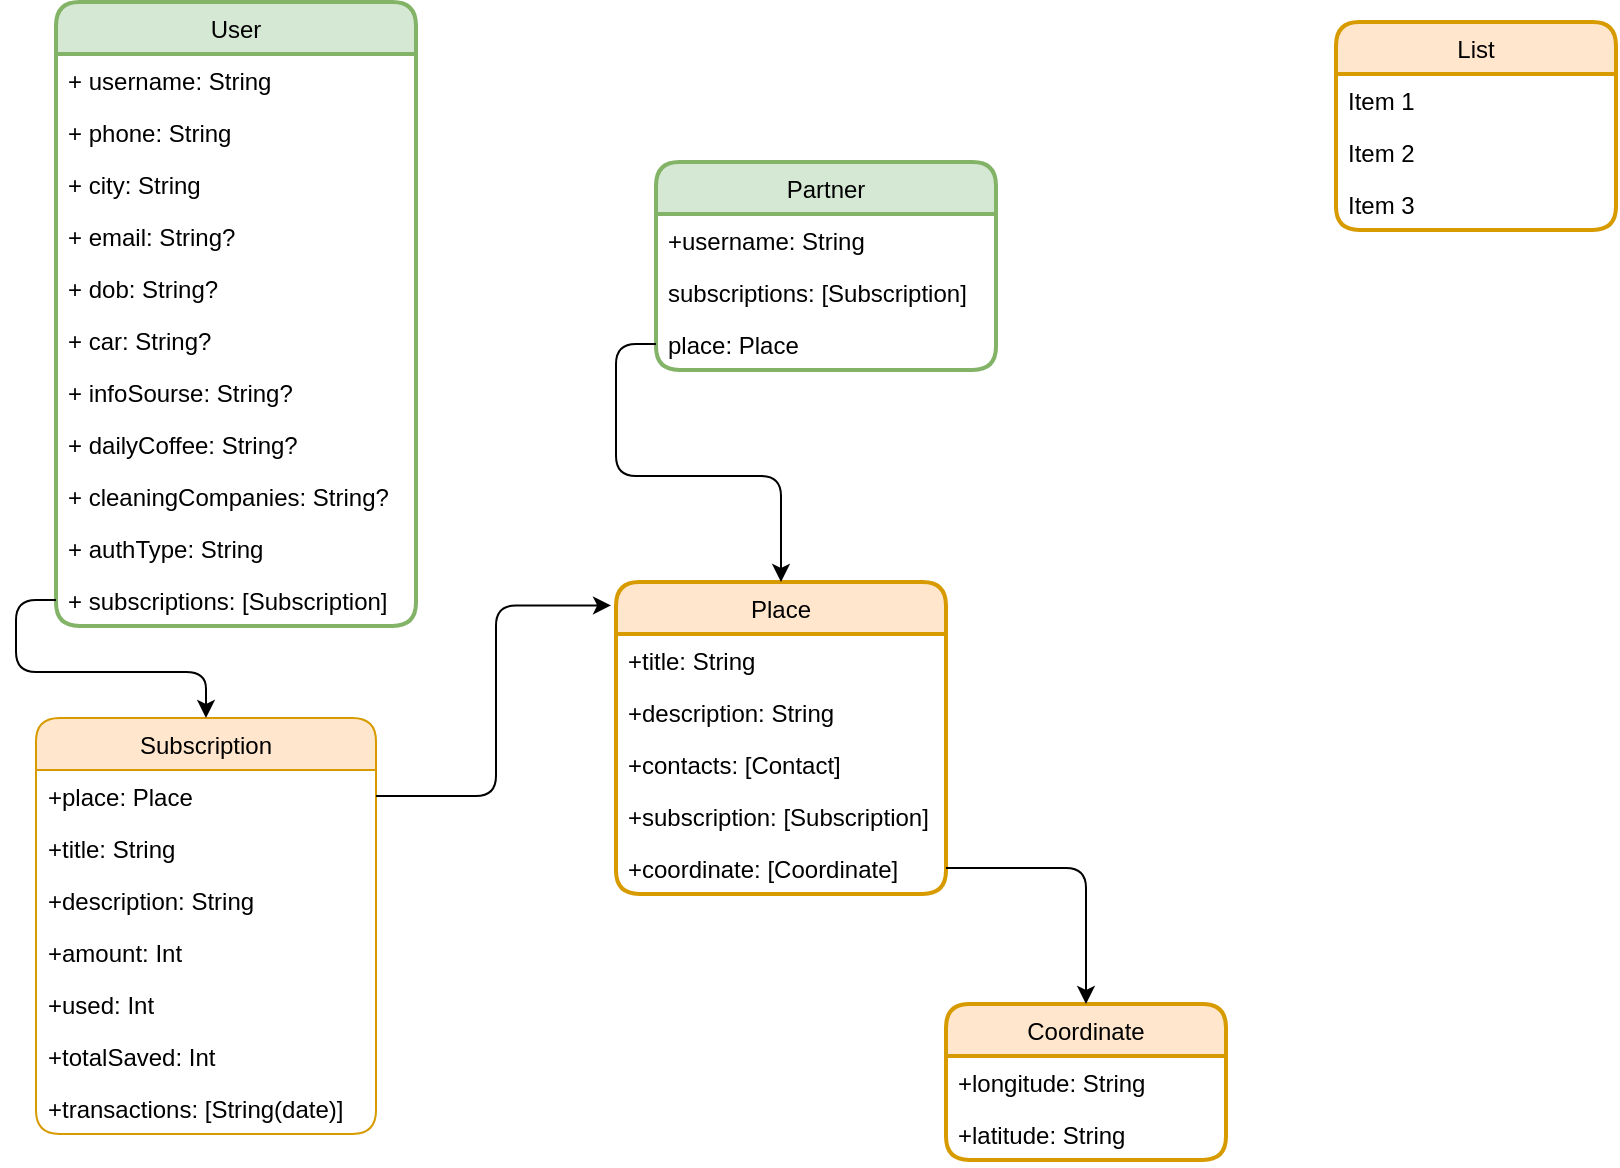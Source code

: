 <mxfile version="14.6.6" type="github">
  <diagram id="R2lEEEUBdFMjLlhIrx00" name="Page-1">
    <mxGraphModel dx="1113" dy="760" grid="1" gridSize="10" guides="1" tooltips="1" connect="1" arrows="1" fold="1" page="1" pageScale="1" pageWidth="850" pageHeight="1100" math="0" shadow="0" extFonts="Permanent Marker^https://fonts.googleapis.com/css?family=Permanent+Marker">
      <root>
        <mxCell id="0" />
        <mxCell id="1" parent="0" />
        <mxCell id="a0xtB2PByqUQEpA29sV_-1" value="User" style="swimlane;fontStyle=0;childLayout=stackLayout;horizontal=1;startSize=26;fillColor=#d5e8d4;horizontalStack=0;resizeParent=1;resizeParentMax=0;resizeLast=0;collapsible=1;marginBottom=0;strokeColor=#82b366;rounded=1;shadow=0;sketch=0;glass=0;swimlaneFillColor=#ffffff;strokeWidth=2;" vertex="1" parent="1">
          <mxGeometry x="320" y="10" width="180" height="312" as="geometry" />
        </mxCell>
        <mxCell id="a0xtB2PByqUQEpA29sV_-2" value="+ username: String" style="text;strokeColor=none;fillColor=none;align=left;verticalAlign=top;spacingLeft=4;spacingRight=4;overflow=hidden;rotatable=0;points=[[0,0.5],[1,0.5]];portConstraint=eastwest;" vertex="1" parent="a0xtB2PByqUQEpA29sV_-1">
          <mxGeometry y="26" width="180" height="26" as="geometry" />
        </mxCell>
        <mxCell id="a0xtB2PByqUQEpA29sV_-3" value="+ phone: String" style="text;strokeColor=none;fillColor=none;align=left;verticalAlign=top;spacingLeft=4;spacingRight=4;overflow=hidden;rotatable=0;points=[[0,0.5],[1,0.5]];portConstraint=eastwest;" vertex="1" parent="a0xtB2PByqUQEpA29sV_-1">
          <mxGeometry y="52" width="180" height="26" as="geometry" />
        </mxCell>
        <mxCell id="a0xtB2PByqUQEpA29sV_-4" value="+ city: String" style="text;strokeColor=none;fillColor=none;align=left;verticalAlign=top;spacingLeft=4;spacingRight=4;overflow=hidden;rotatable=0;points=[[0,0.5],[1,0.5]];portConstraint=eastwest;" vertex="1" parent="a0xtB2PByqUQEpA29sV_-1">
          <mxGeometry y="78" width="180" height="26" as="geometry" />
        </mxCell>
        <mxCell id="a0xtB2PByqUQEpA29sV_-12" value="+ email: String?" style="text;strokeColor=none;fillColor=none;align=left;verticalAlign=top;spacingLeft=4;spacingRight=4;overflow=hidden;rotatable=0;points=[[0,0.5],[1,0.5]];portConstraint=eastwest;" vertex="1" parent="a0xtB2PByqUQEpA29sV_-1">
          <mxGeometry y="104" width="180" height="26" as="geometry" />
        </mxCell>
        <mxCell id="a0xtB2PByqUQEpA29sV_-5" value="+ dob: String?" style="text;strokeColor=none;fillColor=none;align=left;verticalAlign=top;spacingLeft=4;spacingRight=4;overflow=hidden;rotatable=0;points=[[0,0.5],[1,0.5]];portConstraint=eastwest;" vertex="1" parent="a0xtB2PByqUQEpA29sV_-1">
          <mxGeometry y="130" width="180" height="26" as="geometry" />
        </mxCell>
        <mxCell id="a0xtB2PByqUQEpA29sV_-6" value="+ car: String?" style="text;strokeColor=none;fillColor=none;align=left;verticalAlign=top;spacingLeft=4;spacingRight=4;overflow=hidden;rotatable=0;points=[[0,0.5],[1,0.5]];portConstraint=eastwest;" vertex="1" parent="a0xtB2PByqUQEpA29sV_-1">
          <mxGeometry y="156" width="180" height="26" as="geometry" />
        </mxCell>
        <mxCell id="a0xtB2PByqUQEpA29sV_-10" value="+ infoSourse: String?" style="text;strokeColor=none;fillColor=none;align=left;verticalAlign=top;spacingLeft=4;spacingRight=4;overflow=hidden;rotatable=0;points=[[0,0.5],[1,0.5]];portConstraint=eastwest;" vertex="1" parent="a0xtB2PByqUQEpA29sV_-1">
          <mxGeometry y="182" width="180" height="26" as="geometry" />
        </mxCell>
        <mxCell id="a0xtB2PByqUQEpA29sV_-9" value="+ dailyCoffee: String?" style="text;strokeColor=none;fillColor=none;align=left;verticalAlign=top;spacingLeft=4;spacingRight=4;overflow=hidden;rotatable=0;points=[[0,0.5],[1,0.5]];portConstraint=eastwest;" vertex="1" parent="a0xtB2PByqUQEpA29sV_-1">
          <mxGeometry y="208" width="180" height="26" as="geometry" />
        </mxCell>
        <mxCell id="a0xtB2PByqUQEpA29sV_-11" value="+ cleaningCompanies: String?" style="text;strokeColor=none;fillColor=none;align=left;verticalAlign=top;spacingLeft=4;spacingRight=4;overflow=hidden;rotatable=0;points=[[0,0.5],[1,0.5]];portConstraint=eastwest;" vertex="1" parent="a0xtB2PByqUQEpA29sV_-1">
          <mxGeometry y="234" width="180" height="26" as="geometry" />
        </mxCell>
        <mxCell id="a0xtB2PByqUQEpA29sV_-8" value="+ authType: String" style="text;strokeColor=none;fillColor=none;align=left;verticalAlign=top;spacingLeft=4;spacingRight=4;overflow=hidden;rotatable=0;points=[[0,0.5],[1,0.5]];portConstraint=eastwest;" vertex="1" parent="a0xtB2PByqUQEpA29sV_-1">
          <mxGeometry y="260" width="180" height="26" as="geometry" />
        </mxCell>
        <mxCell id="a0xtB2PByqUQEpA29sV_-40" value="+ subscriptions: [Subscription]" style="text;strokeColor=none;fillColor=none;align=left;verticalAlign=top;spacingLeft=4;spacingRight=4;overflow=hidden;rotatable=0;points=[[0,0.5],[1,0.5]];portConstraint=eastwest;" vertex="1" parent="a0xtB2PByqUQEpA29sV_-1">
          <mxGeometry y="286" width="180" height="26" as="geometry" />
        </mxCell>
        <mxCell id="a0xtB2PByqUQEpA29sV_-13" value="Partner" style="swimlane;fontStyle=0;childLayout=stackLayout;horizontal=1;startSize=26;fillColor=#d5e8d4;horizontalStack=0;resizeParent=1;resizeParentMax=0;resizeLast=0;collapsible=1;marginBottom=0;strokeColor=#82b366;rounded=1;strokeWidth=2;swimlaneFillColor=#ffffff;" vertex="1" parent="1">
          <mxGeometry x="620" y="90" width="170" height="104" as="geometry" />
        </mxCell>
        <mxCell id="a0xtB2PByqUQEpA29sV_-14" value="+username: String" style="text;strokeColor=none;fillColor=none;align=left;verticalAlign=top;spacingLeft=4;spacingRight=4;overflow=hidden;rotatable=0;points=[[0,0.5],[1,0.5]];portConstraint=eastwest;" vertex="1" parent="a0xtB2PByqUQEpA29sV_-13">
          <mxGeometry y="26" width="170" height="26" as="geometry" />
        </mxCell>
        <mxCell id="a0xtB2PByqUQEpA29sV_-16" value="subscriptions: [Subscription]" style="text;strokeColor=none;fillColor=none;align=left;verticalAlign=top;spacingLeft=4;spacingRight=4;overflow=hidden;rotatable=0;points=[[0,0.5],[1,0.5]];portConstraint=eastwest;" vertex="1" parent="a0xtB2PByqUQEpA29sV_-13">
          <mxGeometry y="52" width="170" height="26" as="geometry" />
        </mxCell>
        <mxCell id="a0xtB2PByqUQEpA29sV_-55" value="place: Place" style="text;strokeColor=none;fillColor=none;align=left;verticalAlign=top;spacingLeft=4;spacingRight=4;overflow=hidden;rotatable=0;points=[[0,0.5],[1,0.5]];portConstraint=eastwest;" vertex="1" parent="a0xtB2PByqUQEpA29sV_-13">
          <mxGeometry y="78" width="170" height="26" as="geometry" />
        </mxCell>
        <mxCell id="a0xtB2PByqUQEpA29sV_-17" value="List" style="swimlane;fontStyle=0;childLayout=stackLayout;horizontal=1;startSize=26;fillColor=#ffe6cc;horizontalStack=0;resizeParent=1;resizeParentMax=0;resizeLast=0;collapsible=1;marginBottom=0;strokeColor=#d79b00;rounded=1;swimlaneFillColor=#ffffff;strokeWidth=2;" vertex="1" parent="1">
          <mxGeometry x="960" y="20" width="140" height="104" as="geometry" />
        </mxCell>
        <mxCell id="a0xtB2PByqUQEpA29sV_-18" value="Item 1" style="text;strokeColor=none;fillColor=none;align=left;verticalAlign=top;spacingLeft=4;spacingRight=4;overflow=hidden;rotatable=0;points=[[0,0.5],[1,0.5]];portConstraint=eastwest;" vertex="1" parent="a0xtB2PByqUQEpA29sV_-17">
          <mxGeometry y="26" width="140" height="26" as="geometry" />
        </mxCell>
        <mxCell id="a0xtB2PByqUQEpA29sV_-19" value="Item 2" style="text;strokeColor=none;fillColor=none;align=left;verticalAlign=top;spacingLeft=4;spacingRight=4;overflow=hidden;rotatable=0;points=[[0,0.5],[1,0.5]];portConstraint=eastwest;" vertex="1" parent="a0xtB2PByqUQEpA29sV_-17">
          <mxGeometry y="52" width="140" height="26" as="geometry" />
        </mxCell>
        <mxCell id="a0xtB2PByqUQEpA29sV_-20" value="Item 3" style="text;strokeColor=none;fillColor=none;align=left;verticalAlign=top;spacingLeft=4;spacingRight=4;overflow=hidden;rotatable=0;points=[[0,0.5],[1,0.5]];portConstraint=eastwest;" vertex="1" parent="a0xtB2PByqUQEpA29sV_-17">
          <mxGeometry y="78" width="140" height="26" as="geometry" />
        </mxCell>
        <mxCell id="a0xtB2PByqUQEpA29sV_-21" value="Subscription" style="swimlane;fontStyle=0;childLayout=stackLayout;horizontal=1;startSize=26;fillColor=#ffe6cc;horizontalStack=0;resizeParent=1;resizeParentMax=0;resizeLast=0;collapsible=1;marginBottom=0;strokeColor=#d79b00;rounded=1;swimlaneFillColor=#ffffff;" vertex="1" parent="1">
          <mxGeometry x="310" y="368" width="170" height="208" as="geometry" />
        </mxCell>
        <mxCell id="a0xtB2PByqUQEpA29sV_-44" value="+place: Place" style="text;strokeColor=none;fillColor=none;align=left;verticalAlign=top;spacingLeft=4;spacingRight=4;overflow=hidden;rotatable=0;points=[[0,0.5],[1,0.5]];portConstraint=eastwest;" vertex="1" parent="a0xtB2PByqUQEpA29sV_-21">
          <mxGeometry y="26" width="170" height="26" as="geometry" />
        </mxCell>
        <mxCell id="a0xtB2PByqUQEpA29sV_-22" value="+title: String" style="text;strokeColor=none;fillColor=none;align=left;verticalAlign=top;spacingLeft=4;spacingRight=4;overflow=hidden;rotatable=0;points=[[0,0.5],[1,0.5]];portConstraint=eastwest;" vertex="1" parent="a0xtB2PByqUQEpA29sV_-21">
          <mxGeometry y="52" width="170" height="26" as="geometry" />
        </mxCell>
        <mxCell id="a0xtB2PByqUQEpA29sV_-23" value="+description: String" style="text;strokeColor=none;fillColor=none;align=left;verticalAlign=top;spacingLeft=4;spacingRight=4;overflow=hidden;rotatable=0;points=[[0,0.5],[1,0.5]];portConstraint=eastwest;" vertex="1" parent="a0xtB2PByqUQEpA29sV_-21">
          <mxGeometry y="78" width="170" height="26" as="geometry" />
        </mxCell>
        <mxCell id="a0xtB2PByqUQEpA29sV_-24" value="+amount: Int" style="text;strokeColor=none;fillColor=none;align=left;verticalAlign=top;spacingLeft=4;spacingRight=4;overflow=hidden;rotatable=0;points=[[0,0.5],[1,0.5]];portConstraint=eastwest;" vertex="1" parent="a0xtB2PByqUQEpA29sV_-21">
          <mxGeometry y="104" width="170" height="26" as="geometry" />
        </mxCell>
        <mxCell id="a0xtB2PByqUQEpA29sV_-32" value="+used: Int" style="text;strokeColor=none;fillColor=none;align=left;verticalAlign=top;spacingLeft=4;spacingRight=4;overflow=hidden;rotatable=0;points=[[0,0.5],[1,0.5]];portConstraint=eastwest;" vertex="1" parent="a0xtB2PByqUQEpA29sV_-21">
          <mxGeometry y="130" width="170" height="26" as="geometry" />
        </mxCell>
        <mxCell id="a0xtB2PByqUQEpA29sV_-33" value="+totalSaved: Int" style="text;strokeColor=none;fillColor=none;align=left;verticalAlign=top;spacingLeft=4;spacingRight=4;overflow=hidden;rotatable=0;points=[[0,0.5],[1,0.5]];portConstraint=eastwest;" vertex="1" parent="a0xtB2PByqUQEpA29sV_-21">
          <mxGeometry y="156" width="170" height="26" as="geometry" />
        </mxCell>
        <mxCell id="a0xtB2PByqUQEpA29sV_-34" value="+transactions: [String(date)]" style="text;strokeColor=none;fillColor=none;align=left;verticalAlign=top;spacingLeft=4;spacingRight=4;overflow=hidden;rotatable=0;points=[[0,0.5],[1,0.5]];portConstraint=eastwest;" vertex="1" parent="a0xtB2PByqUQEpA29sV_-21">
          <mxGeometry y="182" width="170" height="26" as="geometry" />
        </mxCell>
        <mxCell id="a0xtB2PByqUQEpA29sV_-27" value="Place" style="swimlane;fontStyle=0;childLayout=stackLayout;horizontal=1;startSize=26;fillColor=#ffe6cc;horizontalStack=0;resizeParent=1;resizeParentMax=0;resizeLast=0;collapsible=1;marginBottom=0;strokeColor=#d79b00;rounded=1;swimlaneFillColor=#ffffff;strokeWidth=2;" vertex="1" parent="1">
          <mxGeometry x="600" y="300" width="165" height="156" as="geometry" />
        </mxCell>
        <mxCell id="a0xtB2PByqUQEpA29sV_-28" value="+title: String" style="text;strokeColor=none;fillColor=none;align=left;verticalAlign=top;spacingLeft=4;spacingRight=4;overflow=hidden;rotatable=0;points=[[0,0.5],[1,0.5]];portConstraint=eastwest;" vertex="1" parent="a0xtB2PByqUQEpA29sV_-27">
          <mxGeometry y="26" width="165" height="26" as="geometry" />
        </mxCell>
        <mxCell id="a0xtB2PByqUQEpA29sV_-29" value="+description: String" style="text;strokeColor=none;fillColor=none;align=left;verticalAlign=top;spacingLeft=4;spacingRight=4;overflow=hidden;rotatable=0;points=[[0,0.5],[1,0.5]];portConstraint=eastwest;" vertex="1" parent="a0xtB2PByqUQEpA29sV_-27">
          <mxGeometry y="52" width="165" height="26" as="geometry" />
        </mxCell>
        <mxCell id="a0xtB2PByqUQEpA29sV_-30" value="+contacts: [Contact]" style="text;strokeColor=none;fillColor=none;align=left;verticalAlign=top;spacingLeft=4;spacingRight=4;overflow=hidden;rotatable=0;points=[[0,0.5],[1,0.5]];portConstraint=eastwest;" vertex="1" parent="a0xtB2PByqUQEpA29sV_-27">
          <mxGeometry y="78" width="165" height="26" as="geometry" />
        </mxCell>
        <mxCell id="a0xtB2PByqUQEpA29sV_-31" value="+subscription: [Subscription]" style="text;strokeColor=none;fillColor=none;align=left;verticalAlign=top;spacingLeft=4;spacingRight=4;overflow=hidden;rotatable=0;points=[[0,0.5],[1,0.5]];portConstraint=eastwest;" vertex="1" parent="a0xtB2PByqUQEpA29sV_-27">
          <mxGeometry y="104" width="165" height="26" as="geometry" />
        </mxCell>
        <mxCell id="a0xtB2PByqUQEpA29sV_-46" value="+coordinate: [Coordinate]" style="text;strokeColor=none;fillColor=none;align=left;verticalAlign=top;spacingLeft=4;spacingRight=4;overflow=hidden;rotatable=0;points=[[0,0.5],[1,0.5]];portConstraint=eastwest;" vertex="1" parent="a0xtB2PByqUQEpA29sV_-27">
          <mxGeometry y="130" width="165" height="26" as="geometry" />
        </mxCell>
        <mxCell id="a0xtB2PByqUQEpA29sV_-43" style="edgeStyle=orthogonalEdgeStyle;rounded=1;orthogonalLoop=1;jettySize=auto;html=1;fontColor=#67AB9F;" edge="1" parent="1" source="a0xtB2PByqUQEpA29sV_-40" target="a0xtB2PByqUQEpA29sV_-21">
          <mxGeometry relative="1" as="geometry" />
        </mxCell>
        <mxCell id="a0xtB2PByqUQEpA29sV_-47" value="Coordinate" style="swimlane;fontStyle=0;childLayout=stackLayout;horizontal=1;startSize=26;fillColor=#ffe6cc;horizontalStack=0;resizeParent=1;resizeParentMax=0;resizeLast=0;collapsible=1;marginBottom=0;strokeColor=#d79b00;rounded=1;swimlaneFillColor=#ffffff;strokeWidth=2;" vertex="1" parent="1">
          <mxGeometry x="765" y="511" width="140" height="78" as="geometry" />
        </mxCell>
        <mxCell id="a0xtB2PByqUQEpA29sV_-48" value="+longitude: String" style="text;strokeColor=none;fillColor=none;align=left;verticalAlign=top;spacingLeft=4;spacingRight=4;overflow=hidden;rotatable=0;points=[[0,0.5],[1,0.5]];portConstraint=eastwest;" vertex="1" parent="a0xtB2PByqUQEpA29sV_-47">
          <mxGeometry y="26" width="140" height="26" as="geometry" />
        </mxCell>
        <mxCell id="a0xtB2PByqUQEpA29sV_-49" value="+latitude: String" style="text;strokeColor=none;fillColor=none;align=left;verticalAlign=top;spacingLeft=4;spacingRight=4;overflow=hidden;rotatable=0;points=[[0,0.5],[1,0.5]];portConstraint=eastwest;" vertex="1" parent="a0xtB2PByqUQEpA29sV_-47">
          <mxGeometry y="52" width="140" height="26" as="geometry" />
        </mxCell>
        <mxCell id="a0xtB2PByqUQEpA29sV_-54" style="edgeStyle=orthogonalEdgeStyle;rounded=1;orthogonalLoop=1;jettySize=auto;html=1;fontColor=#67AB9F;" edge="1" parent="1" source="a0xtB2PByqUQEpA29sV_-46" target="a0xtB2PByqUQEpA29sV_-47">
          <mxGeometry relative="1" as="geometry" />
        </mxCell>
        <mxCell id="a0xtB2PByqUQEpA29sV_-56" style="edgeStyle=orthogonalEdgeStyle;rounded=1;orthogonalLoop=1;jettySize=auto;html=1;entryX=0.5;entryY=0;entryDx=0;entryDy=0;fontColor=#67AB9F;" edge="1" parent="1" source="a0xtB2PByqUQEpA29sV_-55" target="a0xtB2PByqUQEpA29sV_-27">
          <mxGeometry relative="1" as="geometry" />
        </mxCell>
        <mxCell id="a0xtB2PByqUQEpA29sV_-57" style="edgeStyle=orthogonalEdgeStyle;rounded=1;orthogonalLoop=1;jettySize=auto;html=1;entryX=-0.015;entryY=0.075;entryDx=0;entryDy=0;entryPerimeter=0;fontColor=#67AB9F;" edge="1" parent="1" source="a0xtB2PByqUQEpA29sV_-44" target="a0xtB2PByqUQEpA29sV_-27">
          <mxGeometry relative="1" as="geometry" />
        </mxCell>
      </root>
    </mxGraphModel>
  </diagram>
</mxfile>

